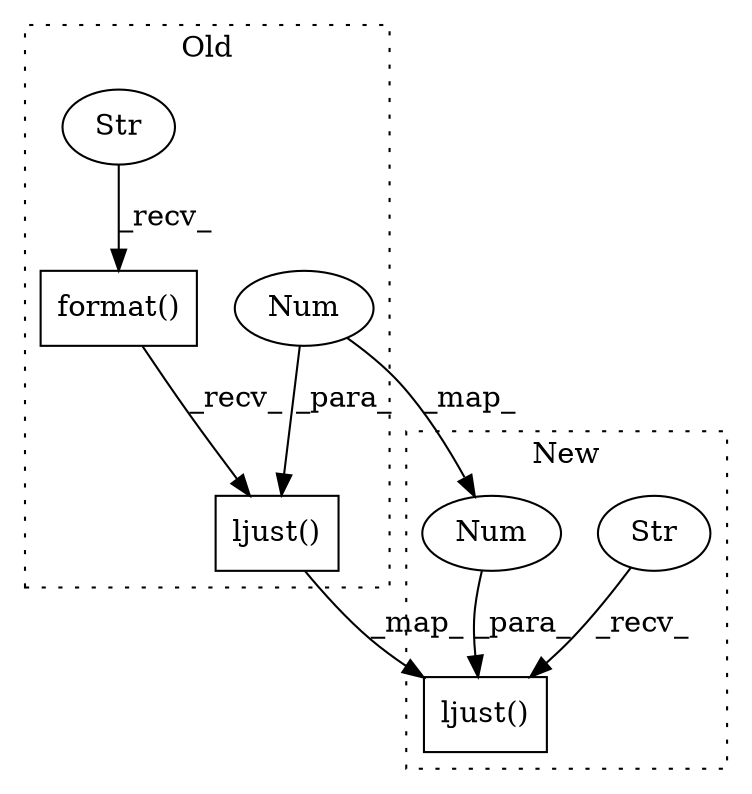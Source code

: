 digraph G {
subgraph cluster0 {
1 [label="ljust()" a="75" s="5152,5191" l="37,1" shape="box"];
4 [label="format()" a="75" s="5152,5181" l="19,1" shape="box"];
5 [label="Str" a="66" s="5152" l="11" shape="ellipse"];
6 [label="Num" a="76" s="5189" l="2" shape="ellipse"];
label = "Old";
style="dotted";
}
subgraph cluster1 {
2 [label="ljust()" a="75" s="5090,5125" l="33,1" shape="box"];
3 [label="Str" a="66" s="5090" l="26" shape="ellipse"];
7 [label="Num" a="76" s="5123" l="2" shape="ellipse"];
label = "New";
style="dotted";
}
1 -> 2 [label="_map_"];
3 -> 2 [label="_recv_"];
4 -> 1 [label="_recv_"];
5 -> 4 [label="_recv_"];
6 -> 7 [label="_map_"];
6 -> 1 [label="_para_"];
7 -> 2 [label="_para_"];
}